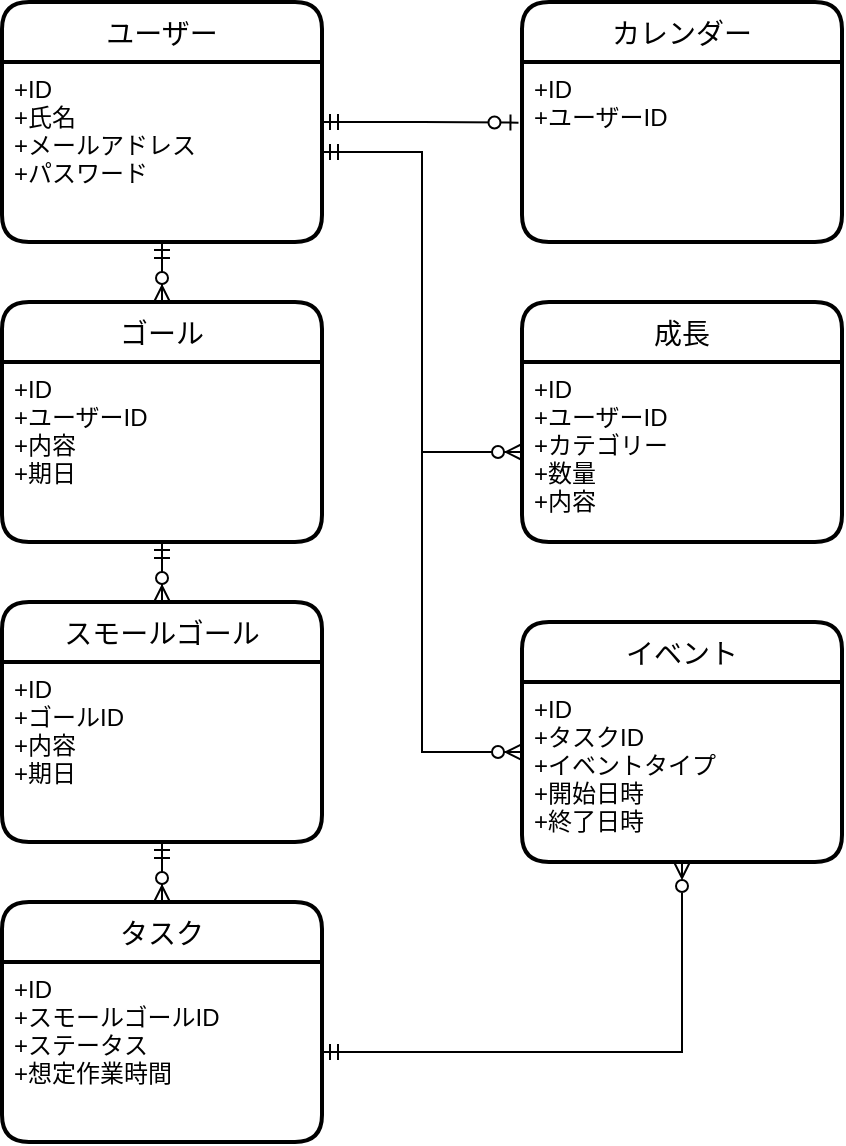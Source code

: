 <mxfile version="20.0.4" type="github">
  <diagram id="FkiKyv-fUOaidpG2uz1B" name="Page-1">
    <mxGraphModel dx="1113" dy="651" grid="1" gridSize="10" guides="1" tooltips="1" connect="1" arrows="1" fold="1" page="1" pageScale="1" pageWidth="827" pageHeight="1169" math="0" shadow="0">
      <root>
        <mxCell id="0" />
        <mxCell id="1" parent="0" />
        <mxCell id="Cf73XlN7OlTOIIOpwTep-33" style="edgeStyle=orthogonalEdgeStyle;rounded=0;orthogonalLoop=1;jettySize=auto;html=1;startArrow=ERmandOne;startFill=0;endArrow=ERzeroToOne;endFill=1;entryX=-0.011;entryY=0.337;entryDx=0;entryDy=0;entryPerimeter=0;" parent="1" source="ZsrJ5vU-eqBVzWq_dfTn-16" target="10" edge="1">
          <mxGeometry relative="1" as="geometry">
            <mxPoint x="260" y="300" as="targetPoint" />
          </mxGeometry>
        </mxCell>
        <mxCell id="ZsrJ5vU-eqBVzWq_dfTn-16" value="ユーザー" style="swimlane;childLayout=stackLayout;horizontal=1;startSize=30;horizontalStack=0;rounded=1;fontSize=14;fontStyle=0;strokeWidth=2;resizeParent=0;resizeLast=1;shadow=0;dashed=0;align=center;" parent="1" vertex="1">
          <mxGeometry x="60" y="240" width="160" height="120" as="geometry" />
        </mxCell>
        <mxCell id="ZsrJ5vU-eqBVzWq_dfTn-17" value="+ID&#xa;+氏名&#xa;+メールアドレス&#xa;+パスワード" style="align=left;strokeColor=none;fillColor=none;spacingLeft=4;fontSize=12;verticalAlign=top;resizable=0;rotatable=0;part=1;" parent="ZsrJ5vU-eqBVzWq_dfTn-16" vertex="1">
          <mxGeometry y="30" width="160" height="90" as="geometry" />
        </mxCell>
        <mxCell id="2" value="ゴール" style="swimlane;childLayout=stackLayout;horizontal=1;startSize=30;horizontalStack=0;rounded=1;fontSize=14;fontStyle=0;strokeWidth=2;resizeParent=0;resizeLast=1;shadow=0;dashed=0;align=center;" parent="1" vertex="1">
          <mxGeometry x="60" y="390" width="160" height="120" as="geometry" />
        </mxCell>
        <mxCell id="3" value="+ID&#xa;+ユーザーID&#xa;+内容&#xa;+期日&#xa;" style="align=left;strokeColor=none;fillColor=none;spacingLeft=4;fontSize=12;verticalAlign=top;resizable=0;rotatable=0;part=1;" parent="2" vertex="1">
          <mxGeometry y="30" width="160" height="90" as="geometry" />
        </mxCell>
        <mxCell id="5" value="スモールゴール" style="swimlane;childLayout=stackLayout;horizontal=1;startSize=30;horizontalStack=0;rounded=1;fontSize=14;fontStyle=0;strokeWidth=2;resizeParent=0;resizeLast=1;shadow=0;dashed=0;align=center;" parent="1" vertex="1">
          <mxGeometry x="60" y="540" width="160" height="120" as="geometry" />
        </mxCell>
        <mxCell id="6" value="+ID&#xa;+ゴールID&#xa;+内容&#xa;+期日&#xa;" style="align=left;strokeColor=none;fillColor=none;spacingLeft=4;fontSize=12;verticalAlign=top;resizable=0;rotatable=0;part=1;" parent="5" vertex="1">
          <mxGeometry y="30" width="160" height="90" as="geometry" />
        </mxCell>
        <mxCell id="7" value="タスク" style="swimlane;childLayout=stackLayout;horizontal=1;startSize=30;horizontalStack=0;rounded=1;fontSize=14;fontStyle=0;strokeWidth=2;resizeParent=0;resizeLast=1;shadow=0;dashed=0;align=center;" parent="1" vertex="1">
          <mxGeometry x="60" y="690" width="160" height="120" as="geometry" />
        </mxCell>
        <mxCell id="8" value="+ID&#xa;+スモールゴールID&#xa;+ステータス&#xa;+想定作業時間&#xa;" style="align=left;strokeColor=none;fillColor=none;spacingLeft=4;fontSize=12;verticalAlign=top;resizable=0;rotatable=0;part=1;" parent="7" vertex="1">
          <mxGeometry y="30" width="160" height="90" as="geometry" />
        </mxCell>
        <mxCell id="9" value="カレンダー" style="swimlane;childLayout=stackLayout;horizontal=1;startSize=30;horizontalStack=0;rounded=1;fontSize=14;fontStyle=0;strokeWidth=2;resizeParent=0;resizeLast=1;shadow=0;dashed=0;align=center;" parent="1" vertex="1">
          <mxGeometry x="320" y="240" width="160" height="120" as="geometry" />
        </mxCell>
        <mxCell id="10" value="+ID&#xa;+ユーザーID&#xa;&#xa;" style="align=left;strokeColor=none;fillColor=none;spacingLeft=4;fontSize=12;verticalAlign=top;resizable=0;rotatable=0;part=1;" parent="9" vertex="1">
          <mxGeometry y="30" width="160" height="90" as="geometry" />
        </mxCell>
        <mxCell id="15" value="成長" style="swimlane;childLayout=stackLayout;horizontal=1;startSize=30;horizontalStack=0;rounded=1;fontSize=14;fontStyle=0;strokeWidth=2;resizeParent=0;resizeLast=1;shadow=0;dashed=0;align=center;" parent="1" vertex="1">
          <mxGeometry x="320" y="390" width="160" height="120" as="geometry" />
        </mxCell>
        <mxCell id="16" value="+ID&#xa;+ユーザーID&#xa;+カテゴリー&#xa;+数量&#xa;+内容" style="align=left;strokeColor=none;fillColor=none;spacingLeft=4;fontSize=12;verticalAlign=top;resizable=0;rotatable=0;part=1;" parent="15" vertex="1">
          <mxGeometry y="30" width="160" height="90" as="geometry" />
        </mxCell>
        <mxCell id="20" style="edgeStyle=orthogonalEdgeStyle;rounded=0;orthogonalLoop=1;jettySize=auto;html=1;exitX=0.5;exitY=1;exitDx=0;exitDy=0;entryX=0.5;entryY=0;entryDx=0;entryDy=0;endArrow=ERzeroToMany;endFill=1;startArrow=ERmandOne;startFill=0;" parent="1" source="ZsrJ5vU-eqBVzWq_dfTn-17" target="2" edge="1">
          <mxGeometry relative="1" as="geometry" />
        </mxCell>
        <mxCell id="Cf73XlN7OlTOIIOpwTep-25" style="edgeStyle=orthogonalEdgeStyle;rounded=0;orthogonalLoop=1;jettySize=auto;html=1;exitX=0.5;exitY=1;exitDx=0;exitDy=0;entryX=0.5;entryY=0;entryDx=0;entryDy=0;startArrow=ERmandOne;startFill=0;endArrow=ERzeroToMany;endFill=1;" parent="1" source="3" target="5" edge="1">
          <mxGeometry relative="1" as="geometry" />
        </mxCell>
        <mxCell id="Cf73XlN7OlTOIIOpwTep-26" style="edgeStyle=orthogonalEdgeStyle;rounded=0;orthogonalLoop=1;jettySize=auto;html=1;exitX=0.5;exitY=1;exitDx=0;exitDy=0;entryX=0.5;entryY=0;entryDx=0;entryDy=0;startArrow=ERmandOne;startFill=0;endArrow=ERzeroToMany;endFill=1;" parent="1" source="6" target="7" edge="1">
          <mxGeometry relative="1" as="geometry" />
        </mxCell>
        <mxCell id="Cf73XlN7OlTOIIOpwTep-30" style="edgeStyle=orthogonalEdgeStyle;rounded=0;orthogonalLoop=1;jettySize=auto;html=1;exitX=1;exitY=0.5;exitDx=0;exitDy=0;entryX=0;entryY=0.389;entryDx=0;entryDy=0;startArrow=ERmandOne;startFill=0;endArrow=ERzeroToMany;endFill=1;entryPerimeter=0;" parent="1" source="ZsrJ5vU-eqBVzWq_dfTn-17" target="R33c9BdAxcGBtLUAfUc4-21" edge="1">
          <mxGeometry relative="1" as="geometry">
            <mxPoint x="320" y="615" as="targetPoint" />
          </mxGeometry>
        </mxCell>
        <mxCell id="Cf73XlN7OlTOIIOpwTep-31" style="edgeStyle=orthogonalEdgeStyle;rounded=0;orthogonalLoop=1;jettySize=auto;html=1;exitX=1;exitY=0.5;exitDx=0;exitDy=0;entryX=0;entryY=0.5;entryDx=0;entryDy=0;startArrow=ERmandOne;startFill=0;endArrow=ERzeroToMany;endFill=1;" parent="1" source="ZsrJ5vU-eqBVzWq_dfTn-17" target="16" edge="1">
          <mxGeometry relative="1" as="geometry" />
        </mxCell>
        <mxCell id="R33c9BdAxcGBtLUAfUc4-20" value="イベント" style="swimlane;childLayout=stackLayout;horizontal=1;startSize=30;horizontalStack=0;rounded=1;fontSize=14;fontStyle=0;strokeWidth=2;resizeParent=0;resizeLast=1;shadow=0;dashed=0;align=center;" parent="1" vertex="1">
          <mxGeometry x="320" y="550" width="160" height="120" as="geometry" />
        </mxCell>
        <mxCell id="R33c9BdAxcGBtLUAfUc4-21" value="+ID&#xa;+タスクID&#xa;+イベントタイプ&#xa;+開始日時&#xa;+終了日時&#xa;" style="align=left;strokeColor=none;fillColor=none;spacingLeft=4;fontSize=12;verticalAlign=top;resizable=0;rotatable=0;part=1;" parent="R33c9BdAxcGBtLUAfUc4-20" vertex="1">
          <mxGeometry y="30" width="160" height="90" as="geometry" />
        </mxCell>
        <mxCell id="R33c9BdAxcGBtLUAfUc4-28" style="edgeStyle=orthogonalEdgeStyle;rounded=0;orthogonalLoop=1;jettySize=auto;html=1;entryX=0.5;entryY=1;entryDx=0;entryDy=0;endArrow=ERzeroToMany;endFill=0;startArrow=ERmandOne;startFill=0;" parent="1" source="8" target="R33c9BdAxcGBtLUAfUc4-21" edge="1">
          <mxGeometry relative="1" as="geometry" />
        </mxCell>
      </root>
    </mxGraphModel>
  </diagram>
</mxfile>
